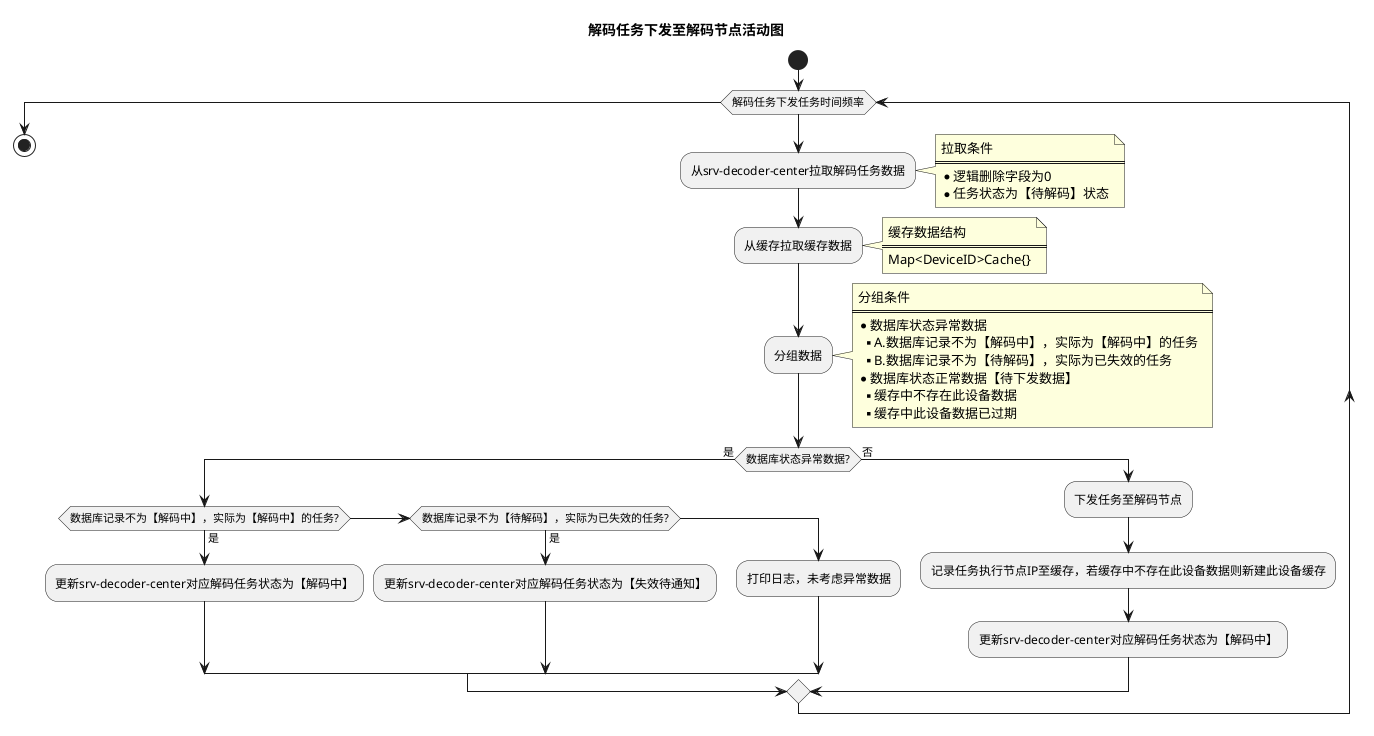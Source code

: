 @startuml

title 解码任务下发至解码节点活动图

start
while (解码任务下发任务时间频率)
    :从srv-decoder-center拉取解码任务数据;
    note right
      拉取条件
      ====
      * 逻辑删除字段为0
      * 任务状态为【待解码】状态
    end note
    :从缓存拉取缓存数据;
    note right
      缓存数据结构
      ====
      Map<DeviceID>Cache{}
    end note
    :分组数据;
    note right
      分组条件
      ====
      * 数据库状态异常数据
      ** A.数据库记录不为【解码中】，实际为【解码中】的任务
      ** B.数据库记录不为【待解码】，实际为已失效的任务
      * 数据库状态正常数据【待下发数据】
      ** 缓存中不存在此设备数据
      ** 缓存中此设备数据已过期
    end note
    if (数据库状态异常数据?) then (是)
        if (数据库记录不为【解码中】，实际为【解码中】的任务?) then (是)
            :更新srv-decoder-center对应解码任务状态为【解码中】;
        elseif (数据库记录不为【待解码】，实际为已失效的任务?) then (是)
            :更新srv-decoder-center对应解码任务状态为【失效待通知】;
        else
            :打印日志，未考虑异常数据;
        endif
    else (否)
        :下发任务至解码节点;
        :记录任务执行节点IP至缓存，若缓存中不存在此设备数据则新建此设备缓存;
        :更新srv-decoder-center对应解码任务状态为【解码中】;
    endif
endwhile
stop
@enduml